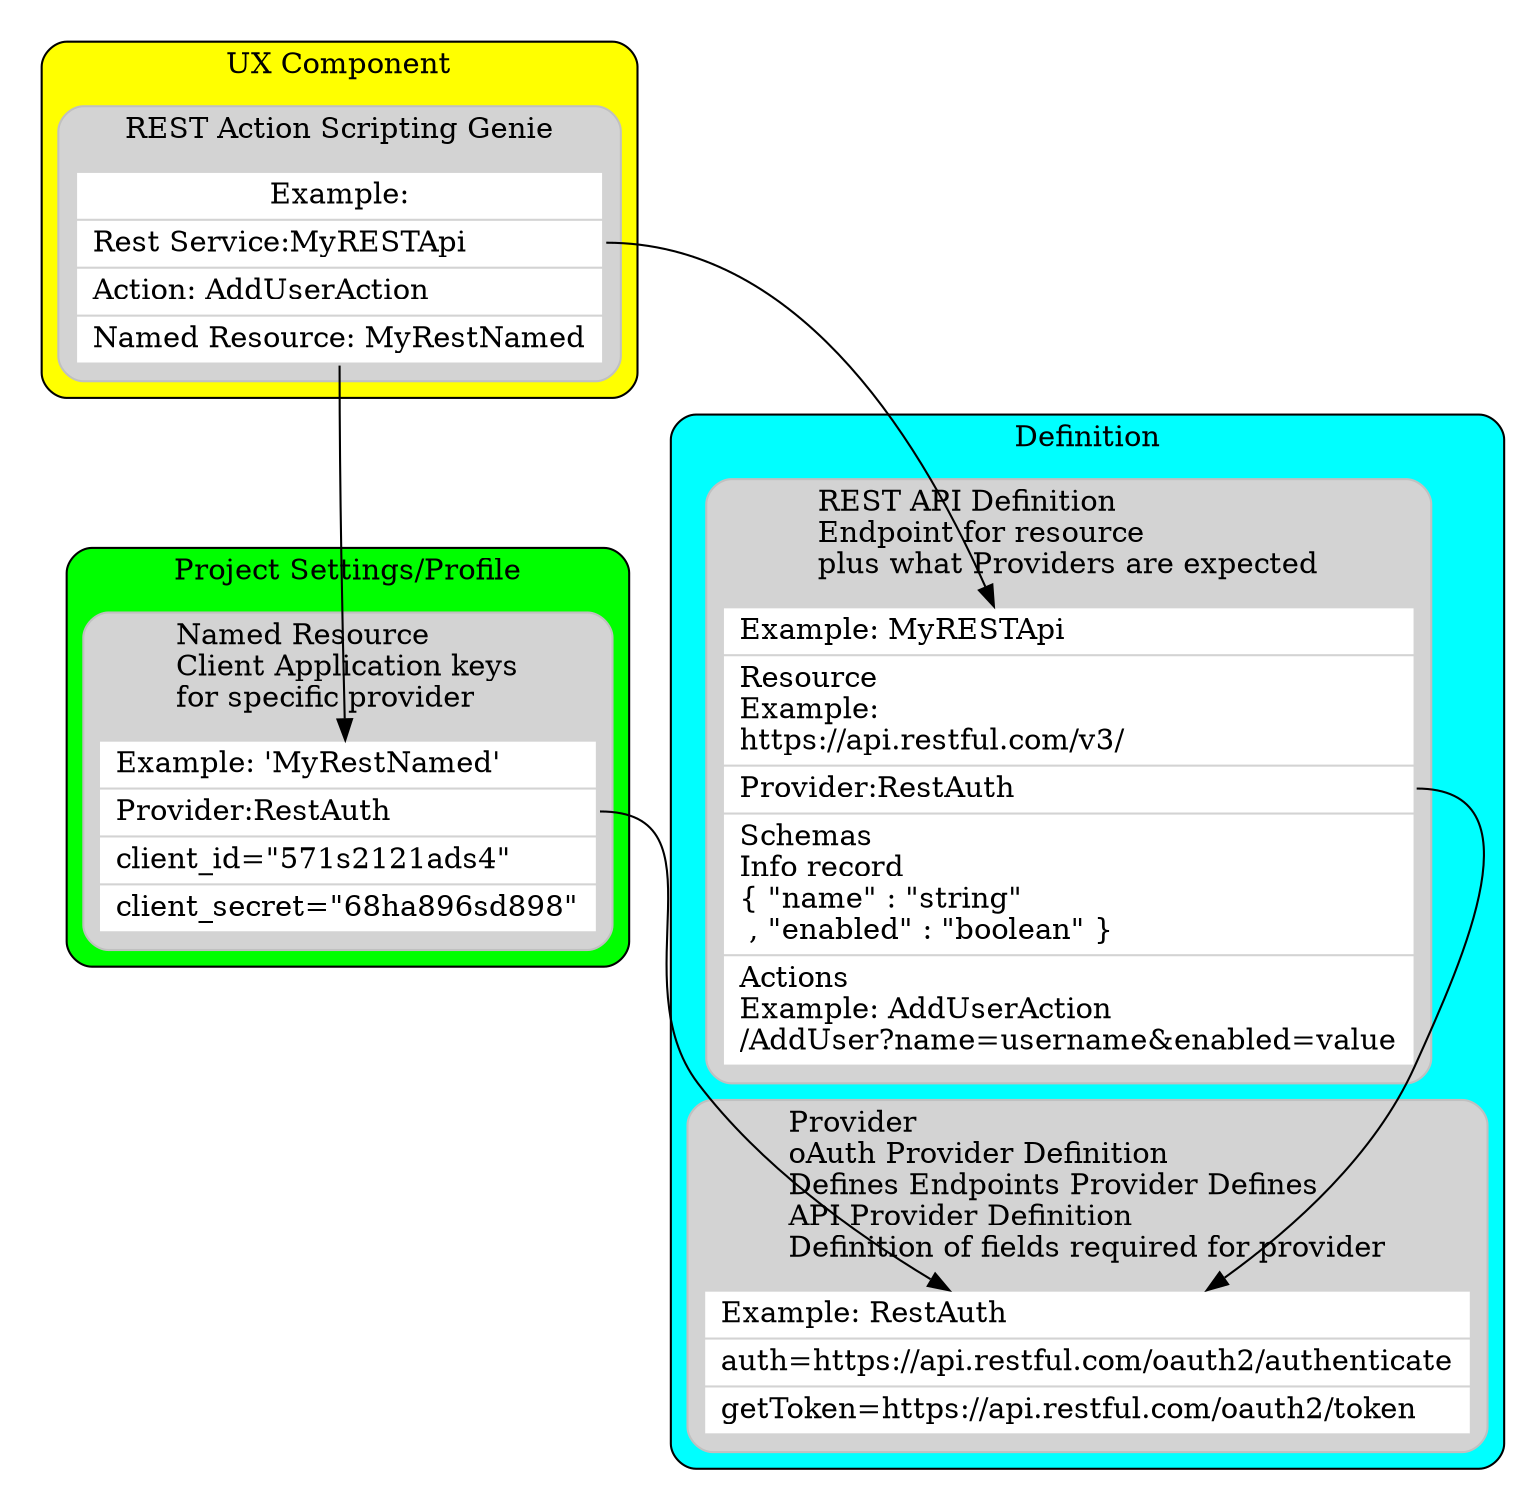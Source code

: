 digraph G {
   subgraph cluster_1 {
   style=invis
   subgraph cluster_2 {
     label="UX Component"
     style="rounded, filled"
     fillcolor=yellow     
     subgraph cluster_4 {
        fillcolor = "lightgray"
        color=gray
        label = "REST Action Scripting Genie"
        "REST Genie" [label="{Example:|<api>Rest Service:MyRESTApi\l|Action: AddUserAction\l|<named>Named Resource: MyRestNamed\l}",shape="record",style="filled",fillcolor=white,color=lightgray]
     }
   }
   subgraph cluster_3 {
     label="Project Settings/Profile"
      style="rounded, filled"
      fillcolor=lime
     subgraph cluster_5 {
        fillcolor = "lightgray"
        color=gray      
        label = "Named Resource\lClient Application keys\nfor specific provider\l"
        "Named Resource" [label="{Example: 'MyRestNamed'\l|<ref>Provider:RestAuth\l|client_id=\"571s2121ads4\"\l|client_secret=\"68ha896sd898\"\l}",shape="record",style="filled",fillcolor=white,color=lightgray]
     }     
   }
  }
  subgraph cluster_0 {
   rankdir=TB;
   style="rounded, filled"
   fillcolor=cyan
   graph [ label="Definition"]
   subgraph cluster_6 {
       fillcolor = "lightgray"
       color=gray      
       label="Provider\loAuth Provider Definition\lDefines Endpoints Provider Defines\lAPI Provider Definition\lDefinition of fields required for provider\l"
       "Provider Type" [label="{Example: RestAuth\l|auth=https://api.restful.com/oauth2/authenticate\l|getToken=https://api.restful.com/oauth2/token\l}",shape="record",style="filled",fillcolor=white,color=lightgray]
   }
   subgraph cluster_7 {
       fillcolor = "lightgray"
       color=gray     
       label="REST API Definition\lEndpoint for resource\lplus what Providers are expected\l" 
        "REST API Definition" [label="{Example: MyRESTApi\l|Resource\lExample:\lhttps://api.restful.com/v3/\l|<ref>Provider:RestAuth\l|Schemas\lInfo record\l\{ \"name\" : \"string\"\l , \"enabled\" : \"boolean\" \}\l|Actions\lExample: AddUserAction\l/AddUser?name=username&enabled=value\l}",shape="record",style="filled",fillcolor=white,color=lightgray]
   }
   }
  "Named Resource":ref -> "Provider Type" 
  "REST API Definition":ref -> "Provider Type"  
  "REST Genie":api ->  "REST API Definition"
  "REST Genie":named ->    "Named Resource"
}
